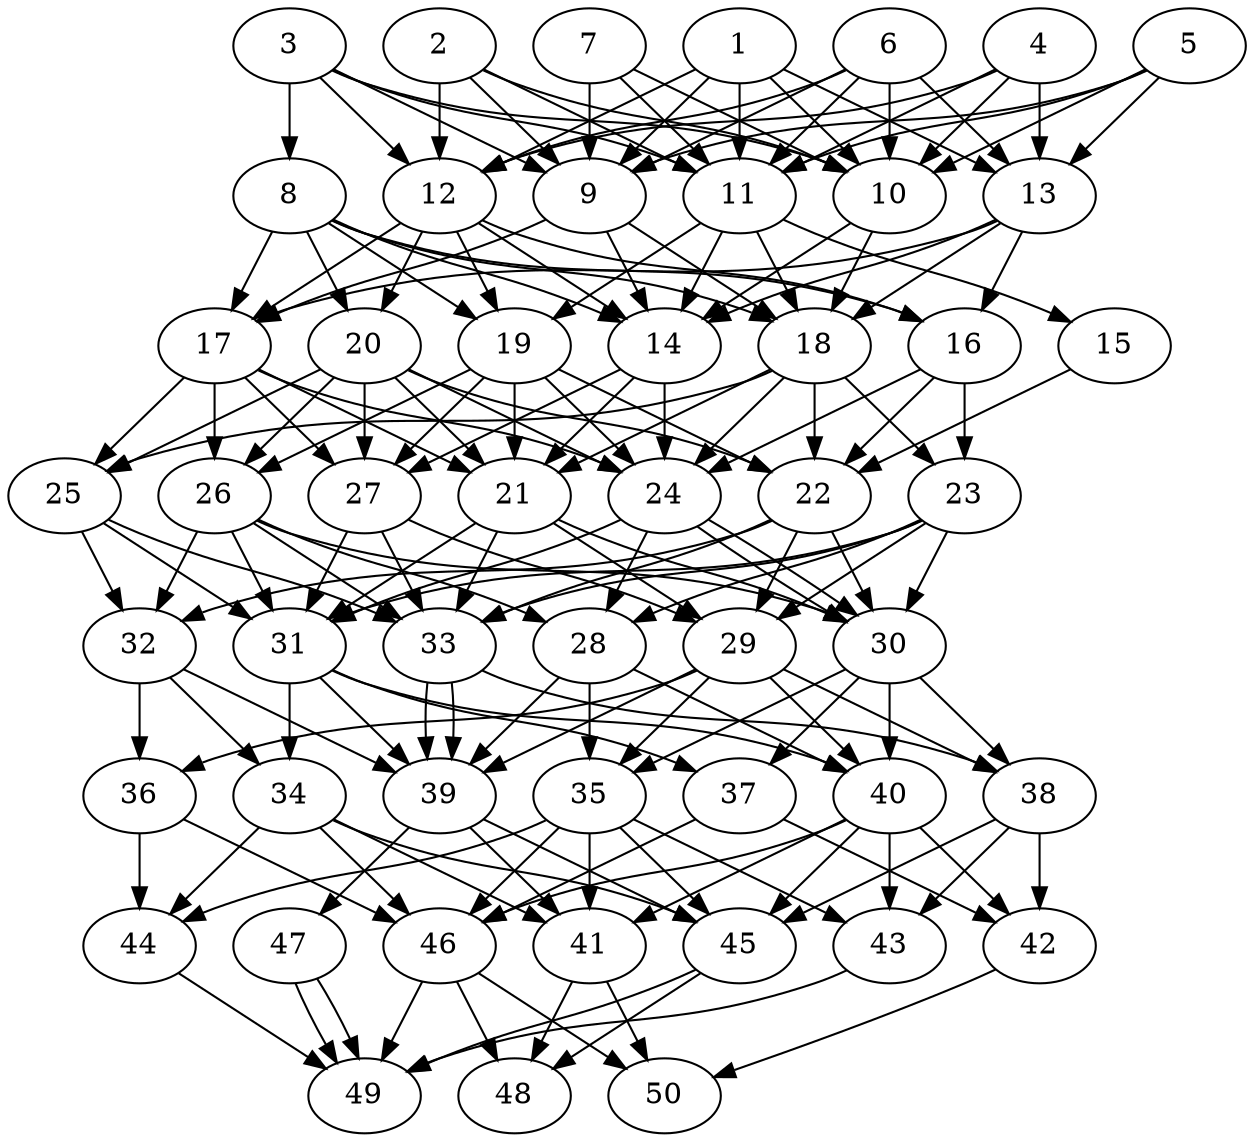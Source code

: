 // DAG automatically generated by daggen at Thu Oct  3 14:07:56 2019
// ./daggen --dot -n 50 --ccr 0.4 --fat 0.5 --regular 0.9 --density 0.9 --mindata 5242880 --maxdata 52428800 
digraph G {
  1 [size="95505920", alpha="0.07", expect_size="38202368"] 
  1 -> 9 [size ="38202368"]
  1 -> 10 [size ="38202368"]
  1 -> 11 [size ="38202368"]
  1 -> 12 [size ="38202368"]
  1 -> 13 [size ="38202368"]
  2 [size="78622720", alpha="0.06", expect_size="31449088"] 
  2 -> 9 [size ="31449088"]
  2 -> 10 [size ="31449088"]
  2 -> 11 [size ="31449088"]
  2 -> 12 [size ="31449088"]
  3 [size="113781760", alpha="0.05", expect_size="45512704"] 
  3 -> 8 [size ="45512704"]
  3 -> 9 [size ="45512704"]
  3 -> 10 [size ="45512704"]
  3 -> 11 [size ="45512704"]
  3 -> 12 [size ="45512704"]
  4 [size="38307840", alpha="0.19", expect_size="15323136"] 
  4 -> 10 [size ="15323136"]
  4 -> 11 [size ="15323136"]
  4 -> 12 [size ="15323136"]
  4 -> 13 [size ="15323136"]
  5 [size="17914880", alpha="0.01", expect_size="7165952"] 
  5 -> 9 [size ="7165952"]
  5 -> 10 [size ="7165952"]
  5 -> 11 [size ="7165952"]
  5 -> 13 [size ="7165952"]
  6 [size="61603840", alpha="0.06", expect_size="24641536"] 
  6 -> 9 [size ="24641536"]
  6 -> 10 [size ="24641536"]
  6 -> 11 [size ="24641536"]
  6 -> 12 [size ="24641536"]
  6 -> 13 [size ="24641536"]
  7 [size="13877760", alpha="0.16", expect_size="5551104"] 
  7 -> 9 [size ="5551104"]
  7 -> 10 [size ="5551104"]
  7 -> 11 [size ="5551104"]
  8 [size="126988800", alpha="0.09", expect_size="50795520"] 
  8 -> 14 [size ="50795520"]
  8 -> 16 [size ="50795520"]
  8 -> 17 [size ="50795520"]
  8 -> 18 [size ="50795520"]
  8 -> 19 [size ="50795520"]
  8 -> 20 [size ="50795520"]
  9 [size="17303040", alpha="0.05", expect_size="6921216"] 
  9 -> 14 [size ="6921216"]
  9 -> 17 [size ="6921216"]
  9 -> 18 [size ="6921216"]
  10 [size="30126080", alpha="0.17", expect_size="12050432"] 
  10 -> 14 [size ="12050432"]
  10 -> 18 [size ="12050432"]
  11 [size="96069120", alpha="0.09", expect_size="38427648"] 
  11 -> 14 [size ="38427648"]
  11 -> 15 [size ="38427648"]
  11 -> 18 [size ="38427648"]
  11 -> 19 [size ="38427648"]
  12 [size="18787840", alpha="0.05", expect_size="7515136"] 
  12 -> 14 [size ="7515136"]
  12 -> 16 [size ="7515136"]
  12 -> 17 [size ="7515136"]
  12 -> 19 [size ="7515136"]
  12 -> 20 [size ="7515136"]
  13 [size="52997120", alpha="0.12", expect_size="21198848"] 
  13 -> 14 [size ="21198848"]
  13 -> 16 [size ="21198848"]
  13 -> 17 [size ="21198848"]
  13 -> 18 [size ="21198848"]
  14 [size="83328000", alpha="0.13", expect_size="33331200"] 
  14 -> 21 [size ="33331200"]
  14 -> 24 [size ="33331200"]
  14 -> 27 [size ="33331200"]
  15 [size="79559680", alpha="0.18", expect_size="31823872"] 
  15 -> 22 [size ="31823872"]
  16 [size="85365760", alpha="0.02", expect_size="34146304"] 
  16 -> 22 [size ="34146304"]
  16 -> 23 [size ="34146304"]
  16 -> 24 [size ="34146304"]
  17 [size="119367680", alpha="0.04", expect_size="47747072"] 
  17 -> 21 [size ="47747072"]
  17 -> 24 [size ="47747072"]
  17 -> 25 [size ="47747072"]
  17 -> 26 [size ="47747072"]
  17 -> 27 [size ="47747072"]
  18 [size="94092800", alpha="0.10", expect_size="37637120"] 
  18 -> 21 [size ="37637120"]
  18 -> 22 [size ="37637120"]
  18 -> 23 [size ="37637120"]
  18 -> 24 [size ="37637120"]
  18 -> 25 [size ="37637120"]
  19 [size="27461120", alpha="0.07", expect_size="10984448"] 
  19 -> 21 [size ="10984448"]
  19 -> 22 [size ="10984448"]
  19 -> 24 [size ="10984448"]
  19 -> 26 [size ="10984448"]
  19 -> 27 [size ="10984448"]
  20 [size="58864640", alpha="0.17", expect_size="23545856"] 
  20 -> 21 [size ="23545856"]
  20 -> 22 [size ="23545856"]
  20 -> 24 [size ="23545856"]
  20 -> 25 [size ="23545856"]
  20 -> 26 [size ="23545856"]
  20 -> 27 [size ="23545856"]
  21 [size="40048640", alpha="0.02", expect_size="16019456"] 
  21 -> 29 [size ="16019456"]
  21 -> 30 [size ="16019456"]
  21 -> 31 [size ="16019456"]
  21 -> 33 [size ="16019456"]
  22 [size="92835840", alpha="0.17", expect_size="37134336"] 
  22 -> 29 [size ="37134336"]
  22 -> 30 [size ="37134336"]
  22 -> 32 [size ="37134336"]
  22 -> 33 [size ="37134336"]
  23 [size="123781120", alpha="0.10", expect_size="49512448"] 
  23 -> 28 [size ="49512448"]
  23 -> 29 [size ="49512448"]
  23 -> 30 [size ="49512448"]
  23 -> 31 [size ="49512448"]
  23 -> 33 [size ="49512448"]
  24 [size="78835200", alpha="0.06", expect_size="31534080"] 
  24 -> 28 [size ="31534080"]
  24 -> 30 [size ="31534080"]
  24 -> 30 [size ="31534080"]
  24 -> 31 [size ="31534080"]
  25 [size="34639360", alpha="0.04", expect_size="13855744"] 
  25 -> 31 [size ="13855744"]
  25 -> 32 [size ="13855744"]
  25 -> 33 [size ="13855744"]
  26 [size="25287680", alpha="0.10", expect_size="10115072"] 
  26 -> 28 [size ="10115072"]
  26 -> 30 [size ="10115072"]
  26 -> 31 [size ="10115072"]
  26 -> 32 [size ="10115072"]
  26 -> 33 [size ="10115072"]
  27 [size="34275840", alpha="0.16", expect_size="13710336"] 
  27 -> 29 [size ="13710336"]
  27 -> 31 [size ="13710336"]
  27 -> 33 [size ="13710336"]
  28 [size="55966720", alpha="0.01", expect_size="22386688"] 
  28 -> 35 [size ="22386688"]
  28 -> 39 [size ="22386688"]
  28 -> 40 [size ="22386688"]
  29 [size="112046080", alpha="0.07", expect_size="44818432"] 
  29 -> 35 [size ="44818432"]
  29 -> 36 [size ="44818432"]
  29 -> 38 [size ="44818432"]
  29 -> 39 [size ="44818432"]
  29 -> 40 [size ="44818432"]
  30 [size="34406400", alpha="0.16", expect_size="13762560"] 
  30 -> 35 [size ="13762560"]
  30 -> 37 [size ="13762560"]
  30 -> 38 [size ="13762560"]
  30 -> 40 [size ="13762560"]
  31 [size="17986560", alpha="0.19", expect_size="7194624"] 
  31 -> 34 [size ="7194624"]
  31 -> 37 [size ="7194624"]
  31 -> 39 [size ="7194624"]
  31 -> 40 [size ="7194624"]
  32 [size="27225600", alpha="0.03", expect_size="10890240"] 
  32 -> 34 [size ="10890240"]
  32 -> 36 [size ="10890240"]
  32 -> 39 [size ="10890240"]
  33 [size="127636480", alpha="0.13", expect_size="51054592"] 
  33 -> 38 [size ="51054592"]
  33 -> 39 [size ="51054592"]
  33 -> 39 [size ="51054592"]
  34 [size="66001920", alpha="0.16", expect_size="26400768"] 
  34 -> 41 [size ="26400768"]
  34 -> 44 [size ="26400768"]
  34 -> 45 [size ="26400768"]
  34 -> 46 [size ="26400768"]
  35 [size="103454720", alpha="0.10", expect_size="41381888"] 
  35 -> 41 [size ="41381888"]
  35 -> 43 [size ="41381888"]
  35 -> 44 [size ="41381888"]
  35 -> 45 [size ="41381888"]
  35 -> 46 [size ="41381888"]
  36 [size="126840320", alpha="0.16", expect_size="50736128"] 
  36 -> 44 [size ="50736128"]
  36 -> 46 [size ="50736128"]
  37 [size="66690560", alpha="0.00", expect_size="26676224"] 
  37 -> 42 [size ="26676224"]
  37 -> 46 [size ="26676224"]
  38 [size="41740800", alpha="0.18", expect_size="16696320"] 
  38 -> 42 [size ="16696320"]
  38 -> 43 [size ="16696320"]
  38 -> 45 [size ="16696320"]
  39 [size="47910400", alpha="0.18", expect_size="19164160"] 
  39 -> 41 [size ="19164160"]
  39 -> 45 [size ="19164160"]
  39 -> 47 [size ="19164160"]
  40 [size="89395200", alpha="0.06", expect_size="35758080"] 
  40 -> 41 [size ="35758080"]
  40 -> 42 [size ="35758080"]
  40 -> 43 [size ="35758080"]
  40 -> 45 [size ="35758080"]
  40 -> 46 [size ="35758080"]
  41 [size="65251840", alpha="0.19", expect_size="26100736"] 
  41 -> 48 [size ="26100736"]
  41 -> 50 [size ="26100736"]
  42 [size="58439680", alpha="0.05", expect_size="23375872"] 
  42 -> 50 [size ="23375872"]
  43 [size="74641920", alpha="0.10", expect_size="29856768"] 
  43 -> 49 [size ="29856768"]
  44 [size="35783680", alpha="0.06", expect_size="14313472"] 
  44 -> 49 [size ="14313472"]
  45 [size="130055680", alpha="0.05", expect_size="52022272"] 
  45 -> 48 [size ="52022272"]
  45 -> 49 [size ="52022272"]
  46 [size="70010880", alpha="0.07", expect_size="28004352"] 
  46 -> 48 [size ="28004352"]
  46 -> 49 [size ="28004352"]
  46 -> 50 [size ="28004352"]
  47 [size="45880320", alpha="0.12", expect_size="18352128"] 
  47 -> 49 [size ="18352128"]
  47 -> 49 [size ="18352128"]
  48 [size="45957120", alpha="0.05", expect_size="18382848"] 
  49 [size="33264640", alpha="0.14", expect_size="13305856"] 
  50 [size="22156800", alpha="0.07", expect_size="8862720"] 
}
